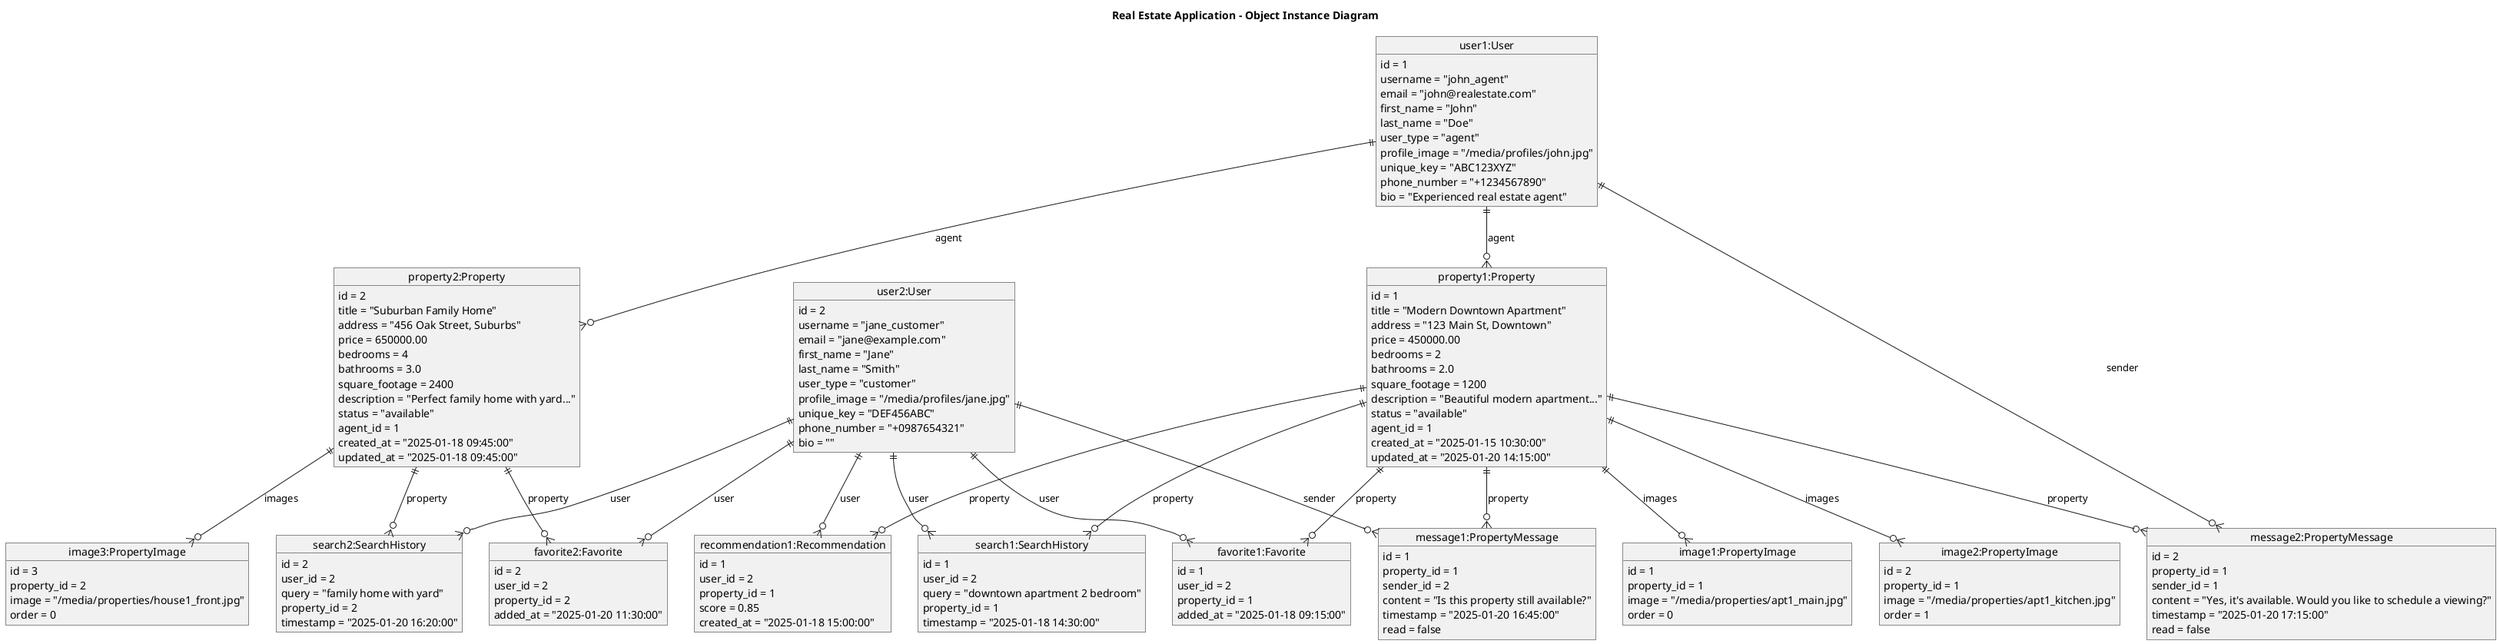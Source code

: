 @startuml Object_Instance_Diagram

title Real Estate Application - Object Instance Diagram

object "user1:User" as user1 {
    id = 1
    username = "john_agent"
    email = "john@realestate.com"
    first_name = "John"
    last_name = "Doe"
    user_type = "agent"
    profile_image = "/media/profiles/john.jpg"
    unique_key = "ABC123XYZ"
    phone_number = "+1234567890"
    bio = "Experienced real estate agent"
}

object "user2:User" as user2 {
    id = 2
    username = "jane_customer"
    email = "jane@example.com"
    first_name = "Jane"
    last_name = "Smith"
    user_type = "customer"
    profile_image = "/media/profiles/jane.jpg"
    unique_key = "DEF456ABC"
    phone_number = "+0987654321"
    bio = ""
}

object "property1:Property" as property1 {
    id = 1
    title = "Modern Downtown Apartment"
    address = "123 Main St, Downtown"
    price = 450000.00
    bedrooms = 2
    bathrooms = 2.0
    square_footage = 1200
    description = "Beautiful modern apartment..."
    status = "available"
    agent_id = 1
    created_at = "2025-01-15 10:30:00"
    updated_at = "2025-01-20 14:15:00"
}

object "property2:Property" as property2 {
    id = 2
    title = "Suburban Family Home"
    address = "456 Oak Street, Suburbs"
    price = 650000.00
    bedrooms = 4
    bathrooms = 3.0
    square_footage = 2400
    description = "Perfect family home with yard..."
    status = "available"
    agent_id = 1
    created_at = "2025-01-18 09:45:00"
    updated_at = "2025-01-18 09:45:00"
}

object "image1:PropertyImage" as image1 {
    id = 1
    property_id = 1
    image = "/media/properties/apt1_main.jpg"
    order = 0
}

object "image2:PropertyImage" as image2 {
    id = 2
    property_id = 1
    image = "/media/properties/apt1_kitchen.jpg"
    order = 1
}

object "image3:PropertyImage" as image3 {
    id = 3
    property_id = 2
    image = "/media/properties/house1_front.jpg"
    order = 0
}

object "favorite1:Favorite" as favorite1 {
    id = 1
    user_id = 2
    property_id = 1
    added_at = "2025-01-18 09:15:00"
}

object "favorite2:Favorite" as favorite2 {
    id = 2
    user_id = 2
    property_id = 2
    added_at = "2025-01-20 11:30:00"
}

object "search1:SearchHistory" as search1 {
    id = 1
    user_id = 2
    query = "downtown apartment 2 bedroom"
    property_id = 1
    timestamp = "2025-01-18 14:30:00"
}

object "search2:SearchHistory" as search2 {
    id = 2
    user_id = 2
    query = "family home with yard"
    property_id = 2
    timestamp = "2025-01-20 16:20:00"
}

object "recommendation1:Recommendation" as recommendation1 {
    id = 1
    user_id = 2
    property_id = 1
    score = 0.85
    created_at = "2025-01-18 15:00:00"
}

object "message1:PropertyMessage" as message1 {
    id = 1
    property_id = 1
    sender_id = 2
    content = "Is this property still available?"
    timestamp = "2025-01-20 16:45:00"
    read = false
}

object "message2:PropertyMessage" as message2 {
    id = 2
    property_id = 1
    sender_id = 1
    content = "Yes, it's available. Would you like to schedule a viewing?"
    timestamp = "2025-01-20 17:15:00"
    read = false
}

' Relationships with labels
user1 ||--o{ property1 : agent
user1 ||--o{ property2 : agent

property1 ||--o{ image1 : images
property1 ||--o{ image2 : images
property2 ||--o{ image3 : images

user2 ||--o{ favorite1 : user
property1 ||--o{ favorite1 : property

user2 ||--o{ favorite2 : user
property2 ||--o{ favorite2 : property

user2 ||--o{ search1 : user
property1 ||--o{ search1 : property

user2 ||--o{ search2 : user
property2 ||--o{ search2 : property

user2 ||--o{ recommendation1 : user
property1 ||--o{ recommendation1 : property

user2 ||--o{ message1 : sender
property1 ||--o{ message1 : property

user1 ||--o{ message2 : sender
property1 ||--o{ message2 : property

@enduml

